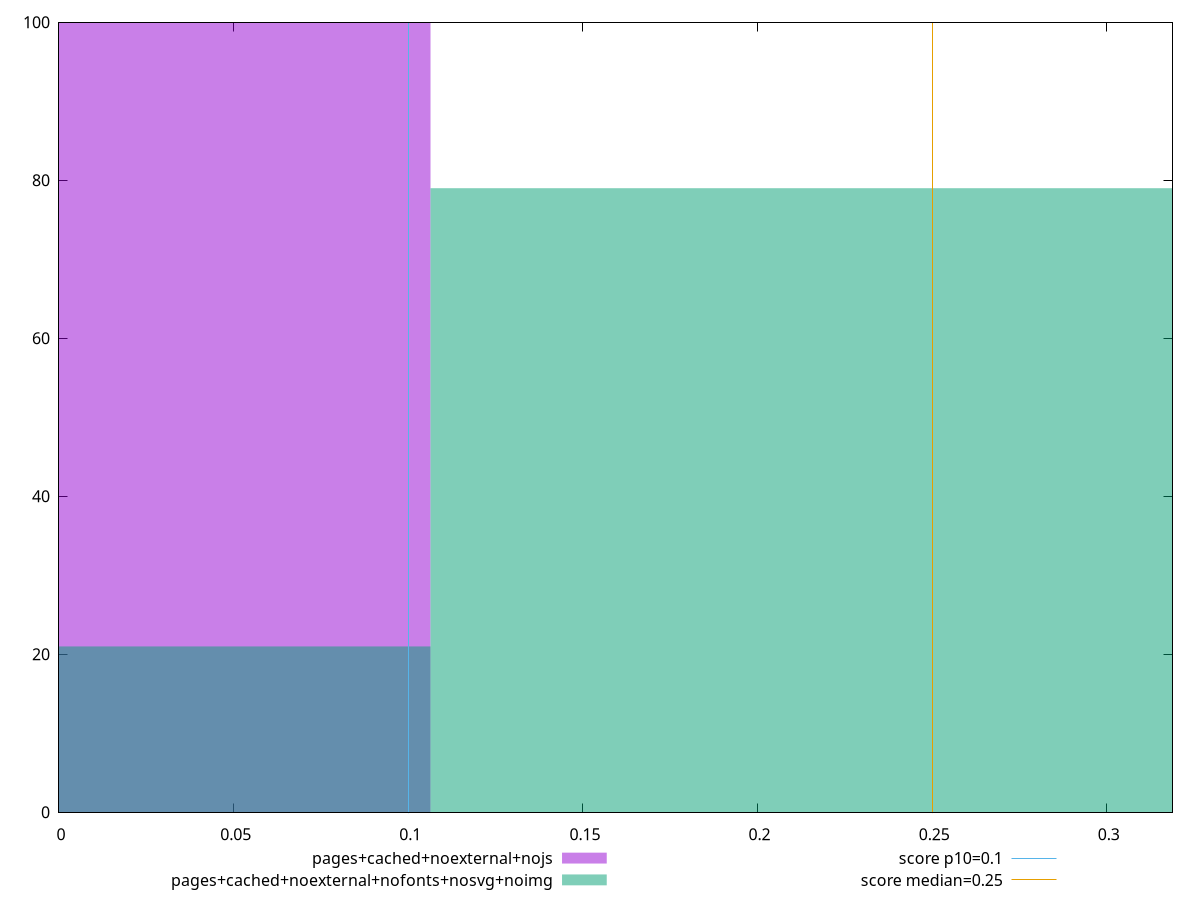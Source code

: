 reset

$pagesCachedNoexternalNojs <<EOF
0 100
EOF

$pagesCachedNoexternalNofontsNosvgNoimg <<EOF
0.21272499273966292 79
0 21
EOF

set key outside below
set boxwidth 0.21272499273966292
set xrange [0:0.3188018798828125]
set yrange [0:100]
set trange [0:100]
set style fill transparent solid 0.5 noborder

set parametric
set terminal svg size 640, 500 enhanced background rgb 'white'
set output "reprap/cumulative-layout-shift/comparison/histogram/10_vs_11.svg"

plot $pagesCachedNoexternalNojs title "pages+cached+noexternal+nojs" with boxes, \
     $pagesCachedNoexternalNofontsNosvgNoimg title "pages+cached+noexternal+nofonts+nosvg+noimg" with boxes, \
     0.1,t title "score p10=0.1", \
     0.25,t title "score median=0.25"

reset
